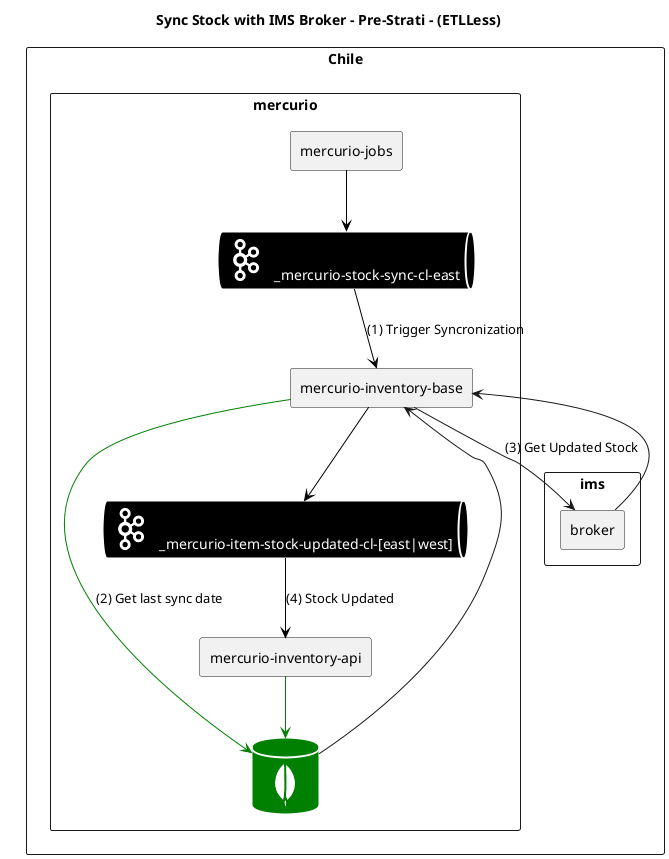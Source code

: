 @startuml
    !include <cloudinsight/mongodb>
    !include <cloudinsight/kafka>
    title Sync Stock with IMS Broker - Pre-Strati - (ETLLess)

    rectangle Chile {
        rectangle mercurio {
            rectangle "mercurio-jobs" as mercurioJobs
            queue "<$kafka> _mercurio-stock-sync-cl-east" as mercurioStockSync #black;line:white;line.bold;text:white
            rectangle "mercurio-inventory-base" as mercurioInventoryBase
            database "<$mongodb>" as inventoryDb #green;line:white;line.bold;text:white
            queue "<$kafka> _mercurio-item-stock-updated-cl-[east|west]" as mercurioItemStock #black;line:white;line.bold;text:white
            rectangle "mercurio-inventory-api" as mercurioInventoryApi

        }
        rectangle ims {
            rectangle broker
        }
    }


    mercurioJobs -[#black]-> mercurioStockSync
    mercurioStockSync -[#black]-> mercurioInventoryBase: (1) Trigger Syncronization
    mercurioInventoryBase -[#green]-> inventoryDb: (2) Get last sync date
    inventoryDb --> mercurioInventoryBase
    mercurioInventoryBase --> broker : (3) Get Updated Stock
    broker --> mercurioInventoryBase 
    mercurioInventoryBase -[#black]-> mercurioItemStock
    mercurioItemStock -[#black]-> mercurioInventoryApi : (4) Stock Updated
    mercurioInventoryApi -[#green]-> inventoryDb

@enduml